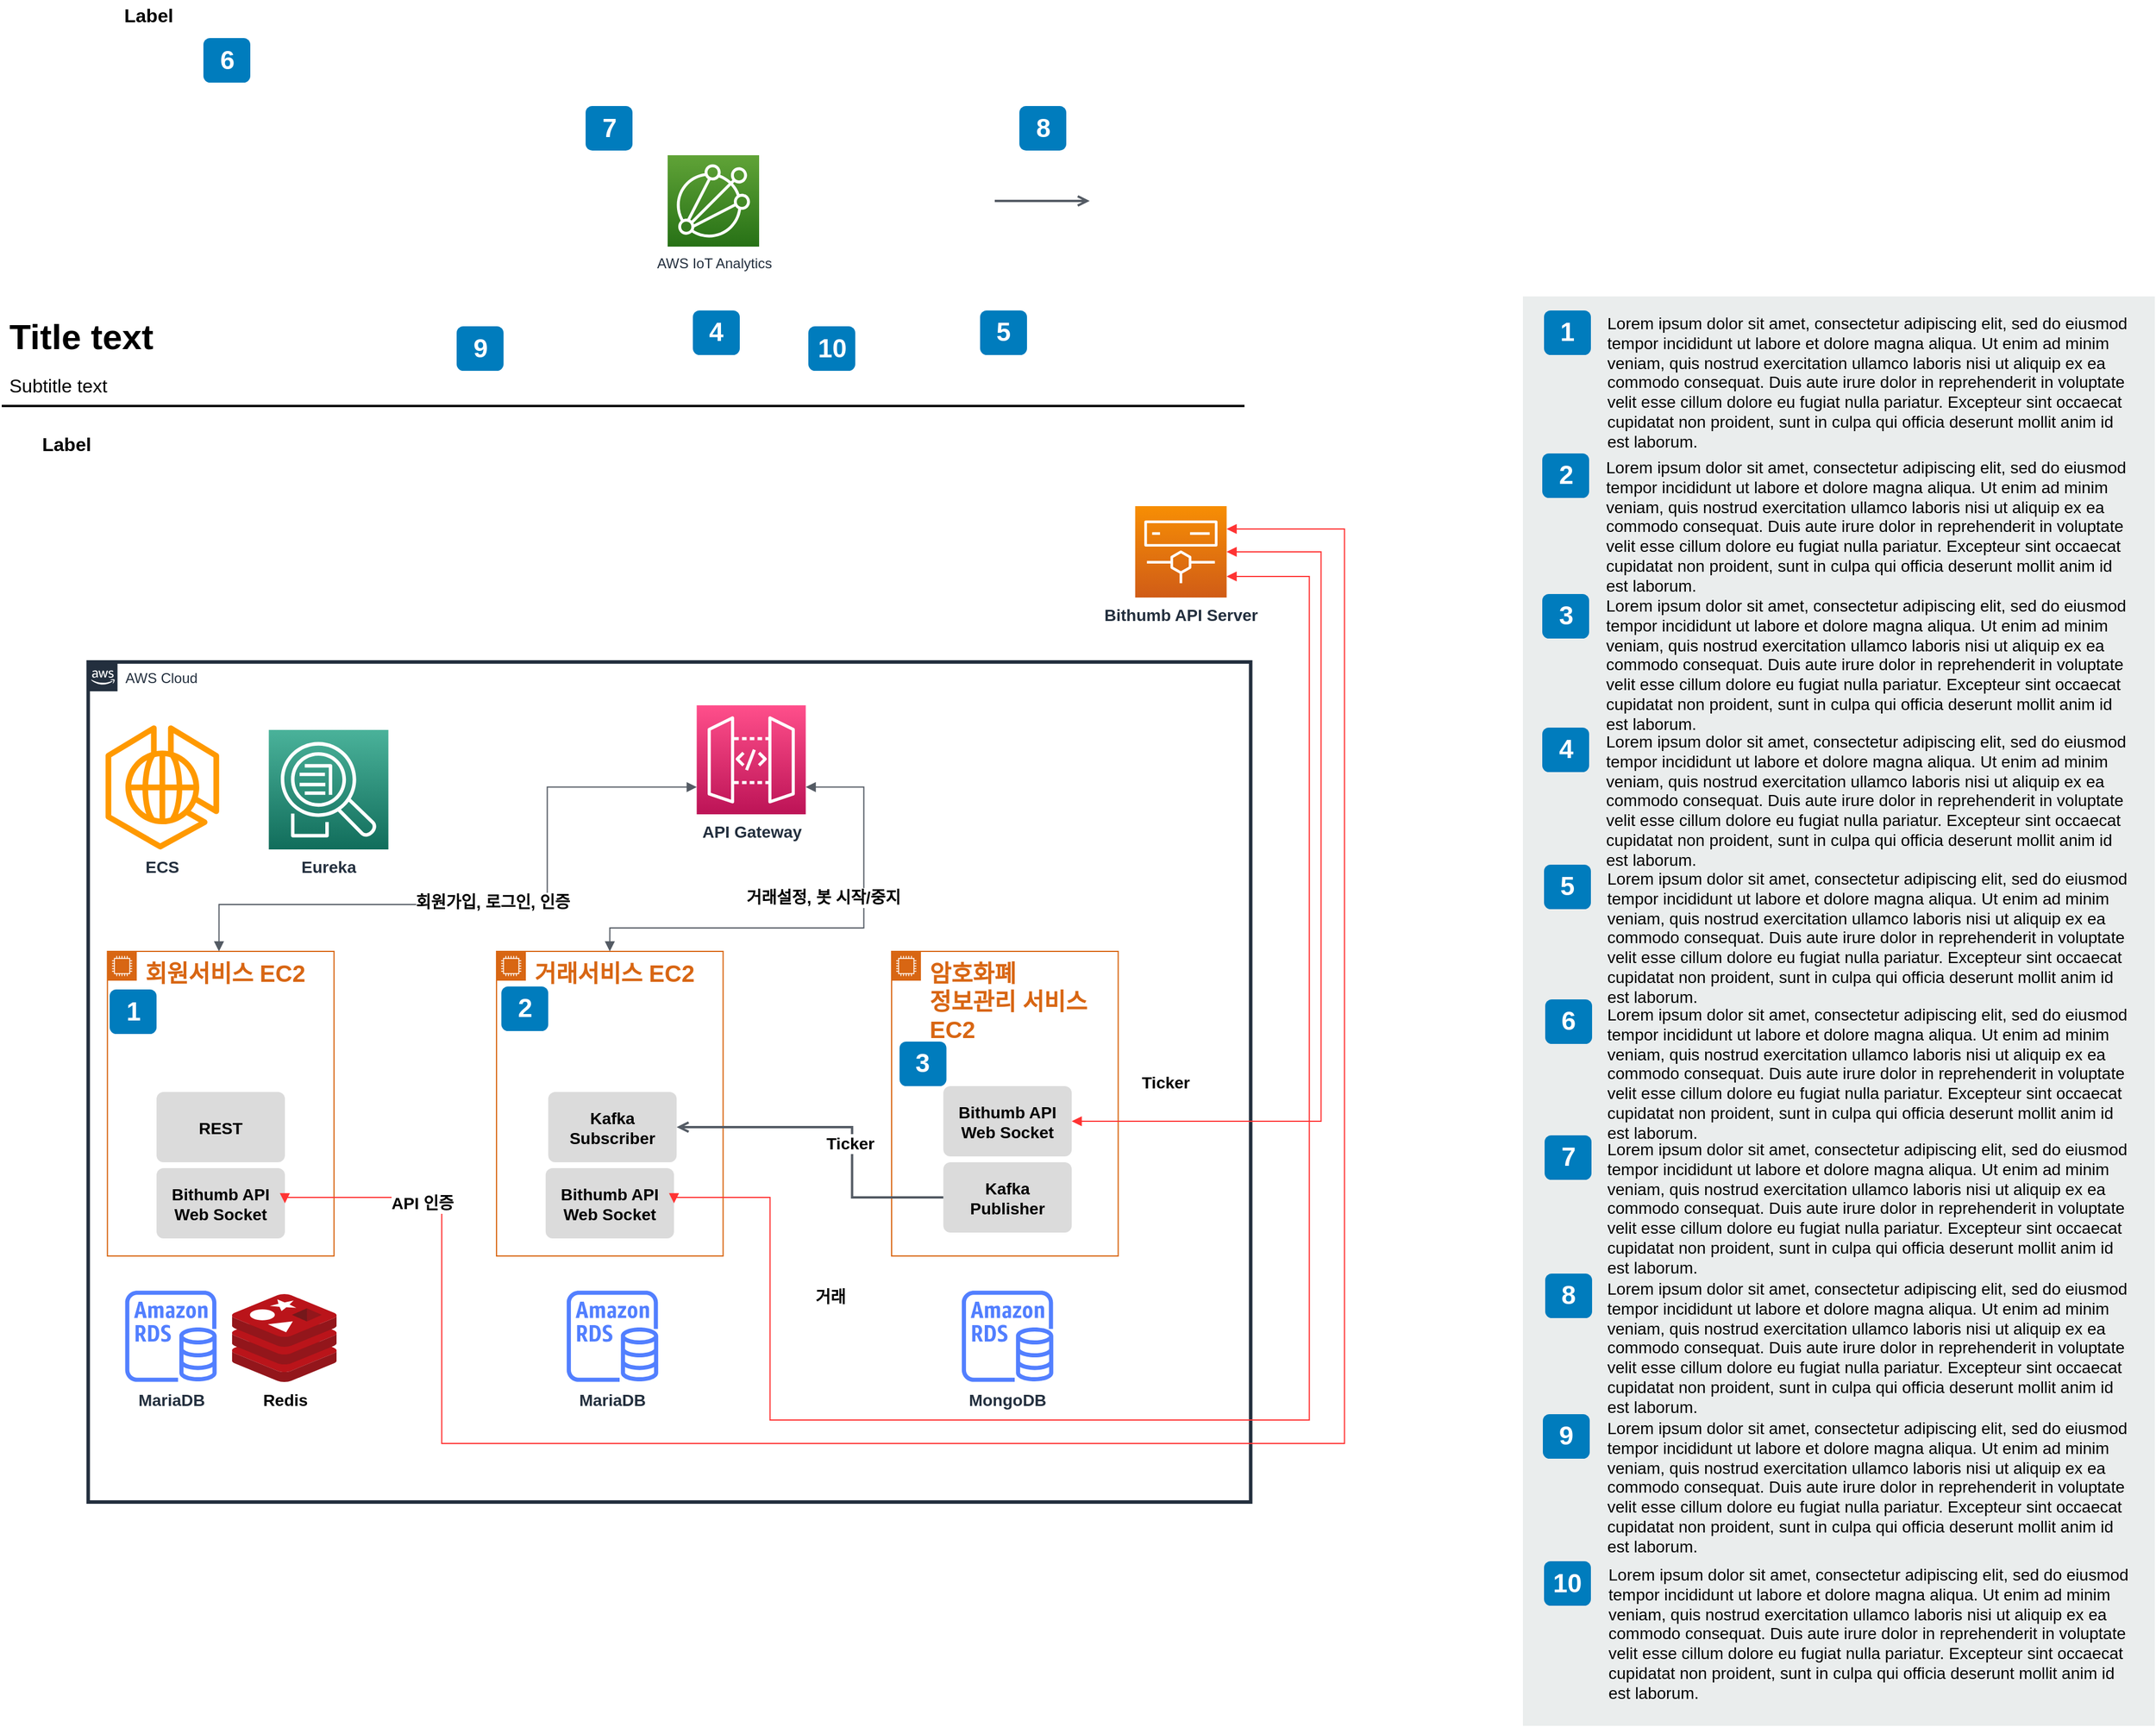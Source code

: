 <mxfile version="15.2.7" type="github">
  <diagram id="Ht1M8jgEwFfnCIfOTk4-" name="Page-1">
    <mxGraphModel dx="1730" dy="1739" grid="1" gridSize="10" guides="1" tooltips="1" connect="1" arrows="1" fold="1" page="1" pageScale="1" pageWidth="1169" pageHeight="827" math="0" shadow="0">
      <root>
        <mxCell id="0" />
        <mxCell id="1" parent="0" />
        <mxCell id="lZyyrw_v1k-XXsasgZWi-5" value="&lt;font style=&quot;font-size: 20px;&quot;&gt;거래서비스 EC2&amp;nbsp;&lt;/font&gt;" style="points=[[0,0],[0.25,0],[0.5,0],[0.75,0],[1,0],[1,0.25],[1,0.5],[1,0.75],[1,1],[0.75,1],[0.5,1],[0.25,1],[0,1],[0,0.75],[0,0.5],[0,0.25]];outlineConnect=0;gradientColor=none;html=1;whiteSpace=wrap;fontSize=20;fontStyle=1;shape=mxgraph.aws4.group;grIcon=mxgraph.aws4.group_ec2_instance_contents;strokeColor=#D86613;fillColor=none;verticalAlign=top;align=left;spacingLeft=30;fontColor=#D86613;dashed=0;" vertex="1" parent="1">
          <mxGeometry x="474.53" y="610" width="193.25" height="260" as="geometry" />
        </mxCell>
        <mxCell id="lZyyrw_v1k-XXsasgZWi-48" value="AWS Cloud" style="points=[[0,0],[0.25,0],[0.5,0],[0.75,0],[1,0],[1,0.25],[1,0.5],[1,0.75],[1,1],[0.75,1],[0.5,1],[0.25,1],[0,1],[0,0.75],[0,0.5],[0,0.25]];outlineConnect=0;gradientColor=none;html=1;whiteSpace=wrap;fontSize=12;fontStyle=0;shape=mxgraph.aws4.group;grIcon=mxgraph.aws4.group_aws_cloud_alt;strokeColor=#232F3E;fillColor=none;verticalAlign=top;align=left;spacingLeft=30;fontColor=#232F3E;dashed=0;strokeWidth=3;" vertex="1" parent="1">
          <mxGeometry x="126.23" y="363" width="991.55" height="717" as="geometry" />
        </mxCell>
        <mxCell id="-QjtrjUzRDEMRZ5MF8oH-22" value="AWS IoT Analytics" style="outlineConnect=0;fontColor=#232F3E;gradientColor=#60A337;gradientDirection=north;fillColor=#277116;strokeColor=#ffffff;dashed=0;verticalLabelPosition=bottom;verticalAlign=top;align=center;html=1;fontSize=12;fontStyle=0;aspect=fixed;shape=mxgraph.aws4.resourceIcon;resIcon=mxgraph.aws4.iot_analytics;" parent="1" vertex="1">
          <mxGeometry x="620.5" y="-69.5" width="78" height="78" as="geometry" />
        </mxCell>
        <mxCell id="-QjtrjUzRDEMRZ5MF8oH-27" value="2" style="rounded=1;whiteSpace=wrap;html=1;fillColor=#007CBD;strokeColor=none;fontColor=#FFFFFF;fontStyle=1;fontSize=22;" parent="1" vertex="1">
          <mxGeometry x="478.65" y="640" width="40" height="38" as="geometry" />
        </mxCell>
        <mxCell id="-QjtrjUzRDEMRZ5MF8oH-29" value="4" style="rounded=1;whiteSpace=wrap;html=1;fillColor=#007CBD;strokeColor=none;fontColor=#FFFFFF;fontStyle=1;fontSize=22;" parent="1" vertex="1">
          <mxGeometry x="642" y="63" width="40" height="38" as="geometry" />
        </mxCell>
        <mxCell id="-QjtrjUzRDEMRZ5MF8oH-30" value="5" style="rounded=1;whiteSpace=wrap;html=1;fillColor=#007CBD;strokeColor=none;fontColor=#FFFFFF;fontStyle=1;fontSize=22;" parent="1" vertex="1">
          <mxGeometry x="887" y="63" width="40" height="38" as="geometry" />
        </mxCell>
        <mxCell id="-QjtrjUzRDEMRZ5MF8oH-31" value="6" style="rounded=1;whiteSpace=wrap;html=1;fillColor=#007CBD;strokeColor=none;fontColor=#FFFFFF;fontStyle=1;fontSize=22;" parent="1" vertex="1">
          <mxGeometry x="224.5" y="-169.5" width="40" height="38" as="geometry" />
        </mxCell>
        <mxCell id="-QjtrjUzRDEMRZ5MF8oH-32" value="7" style="rounded=1;whiteSpace=wrap;html=1;fillColor=#007CBD;strokeColor=none;fontColor=#FFFFFF;fontStyle=1;fontSize=22;" parent="1" vertex="1">
          <mxGeometry x="550.5" y="-111.5" width="40" height="38" as="geometry" />
        </mxCell>
        <mxCell id="-QjtrjUzRDEMRZ5MF8oH-33" value="8" style="rounded=1;whiteSpace=wrap;html=1;fillColor=#007CBD;strokeColor=none;fontColor=#FFFFFF;fontStyle=1;fontSize=22;" parent="1" vertex="1">
          <mxGeometry x="920.5" y="-111.5" width="40" height="38" as="geometry" />
        </mxCell>
        <mxCell id="-QjtrjUzRDEMRZ5MF8oH-34" value="9" style="rounded=1;whiteSpace=wrap;html=1;fillColor=#007CBD;strokeColor=none;fontColor=#FFFFFF;fontStyle=1;fontSize=22;" parent="1" vertex="1">
          <mxGeometry x="440.5" y="76.5" width="40" height="38" as="geometry" />
        </mxCell>
        <mxCell id="-QjtrjUzRDEMRZ5MF8oH-35" value="10" style="rounded=1;whiteSpace=wrap;html=1;fillColor=#007CBD;strokeColor=none;fontColor=#FFFFFF;fontStyle=1;fontSize=22;" parent="1" vertex="1">
          <mxGeometry x="740.5" y="76.5" width="40" height="38" as="geometry" />
        </mxCell>
        <mxCell id="-QjtrjUzRDEMRZ5MF8oH-47" value="Title text" style="text;html=1;resizable=0;points=[];autosize=1;align=left;verticalAlign=top;spacingTop=-4;fontSize=30;fontStyle=1" parent="1" vertex="1">
          <mxGeometry x="56.5" y="64.5" width="130" height="40" as="geometry" />
        </mxCell>
        <mxCell id="-QjtrjUzRDEMRZ5MF8oH-48" value="Subtitle text&lt;br style=&quot;font-size: 16px&quot;&gt;" style="text;html=1;resizable=0;points=[];autosize=1;align=left;verticalAlign=top;spacingTop=-4;fontSize=16;" parent="1" vertex="1">
          <mxGeometry x="56.5" y="114.5" width="100" height="20" as="geometry" />
        </mxCell>
        <mxCell id="-QjtrjUzRDEMRZ5MF8oH-49" value="Label" style="text;html=1;resizable=0;points=[];autosize=1;align=left;verticalAlign=top;spacingTop=-4;fontSize=16;fontStyle=1" parent="1" vertex="1">
          <mxGeometry x="84.5" y="164.5" width="50" height="20" as="geometry" />
        </mxCell>
        <mxCell id="SCVMTBWpLvtzJIhz15lM-1" value="" style="line;strokeWidth=2;html=1;fontSize=14;" parent="1" vertex="1">
          <mxGeometry x="52.5" y="139.5" width="1060" height="10" as="geometry" />
        </mxCell>
        <mxCell id="SCVMTBWpLvtzJIhz15lM-21" value="Label" style="text;html=1;resizable=0;points=[];autosize=1;align=left;verticalAlign=top;spacingTop=-4;fontSize=16;fontStyle=1" parent="1" vertex="1">
          <mxGeometry x="154.5" y="-201.5" width="50" height="20" as="geometry" />
        </mxCell>
        <mxCell id="SCVMTBWpLvtzJIhz15lM-27" value="" style="edgeStyle=orthogonalEdgeStyle;html=1;endArrow=open;elbow=vertical;startArrow=none;endFill=0;strokeColor=#545B64;rounded=0;fontSize=14;strokeWidth=2;" parent="1" edge="1">
          <mxGeometry x="-0.037" y="20" width="100" relative="1" as="geometry">
            <mxPoint x="899.5" y="-30.5" as="sourcePoint" />
            <mxPoint x="980.5" y="-30.5" as="targetPoint" />
            <mxPoint as="offset" />
          </mxGeometry>
        </mxCell>
        <mxCell id="7OVz4w7n9kzEPWy-4BBC-3" value="" style="rounded=0;whiteSpace=wrap;html=1;fillColor=#EAEDED;fontSize=22;fontColor=#FFFFFF;strokeColor=none;labelBackgroundColor=none;" parent="1" vertex="1">
          <mxGeometry x="1350" y="51" width="539" height="1220" as="geometry" />
        </mxCell>
        <mxCell id="7OVz4w7n9kzEPWy-4BBC-4" value="1" style="rounded=1;whiteSpace=wrap;html=1;fillColor=#007CBD;strokeColor=none;fontColor=#FFFFFF;fontStyle=1;fontSize=22;labelBackgroundColor=none;" parent="1" vertex="1">
          <mxGeometry x="1368" y="63" width="40" height="38" as="geometry" />
        </mxCell>
        <mxCell id="7OVz4w7n9kzEPWy-4BBC-5" value="2" style="rounded=1;whiteSpace=wrap;html=1;fillColor=#007CBD;strokeColor=none;fontColor=#FFFFFF;fontStyle=1;fontSize=22;labelBackgroundColor=none;" parent="1" vertex="1">
          <mxGeometry x="1366.5" y="185" width="40" height="38" as="geometry" />
        </mxCell>
        <mxCell id="7OVz4w7n9kzEPWy-4BBC-6" value="3" style="rounded=1;whiteSpace=wrap;html=1;fillColor=#007CBD;strokeColor=none;fontColor=#FFFFFF;fontStyle=1;fontSize=22;labelBackgroundColor=none;" parent="1" vertex="1">
          <mxGeometry x="1366.5" y="305" width="40" height="38" as="geometry" />
        </mxCell>
        <mxCell id="7OVz4w7n9kzEPWy-4BBC-7" value="4" style="rounded=1;whiteSpace=wrap;html=1;fillColor=#007CBD;strokeColor=none;fontColor=#FFFFFF;fontStyle=1;fontSize=22;labelBackgroundColor=none;" parent="1" vertex="1">
          <mxGeometry x="1366.5" y="419" width="40" height="38" as="geometry" />
        </mxCell>
        <mxCell id="7OVz4w7n9kzEPWy-4BBC-8" value="5" style="rounded=1;whiteSpace=wrap;html=1;fillColor=#007CBD;strokeColor=none;fontColor=#FFFFFF;fontStyle=1;fontSize=22;labelBackgroundColor=none;" parent="1" vertex="1">
          <mxGeometry x="1368" y="536" width="40" height="38" as="geometry" />
        </mxCell>
        <mxCell id="7OVz4w7n9kzEPWy-4BBC-9" value="6" style="rounded=1;whiteSpace=wrap;html=1;fillColor=#007CBD;strokeColor=none;fontColor=#FFFFFF;fontStyle=1;fontSize=22;labelBackgroundColor=none;" parent="1" vertex="1">
          <mxGeometry x="1369" y="651" width="40" height="38" as="geometry" />
        </mxCell>
        <mxCell id="7OVz4w7n9kzEPWy-4BBC-10" value="7" style="rounded=1;whiteSpace=wrap;html=1;fillColor=#007CBD;strokeColor=none;fontColor=#FFFFFF;fontStyle=1;fontSize=22;labelBackgroundColor=none;" parent="1" vertex="1">
          <mxGeometry x="1368.5" y="767" width="40" height="38" as="geometry" />
        </mxCell>
        <mxCell id="7OVz4w7n9kzEPWy-4BBC-11" value="8" style="rounded=1;whiteSpace=wrap;html=1;fillColor=#007CBD;strokeColor=none;fontColor=#FFFFFF;fontStyle=1;fontSize=22;labelBackgroundColor=none;" parent="1" vertex="1">
          <mxGeometry x="1369" y="885" width="40" height="38" as="geometry" />
        </mxCell>
        <mxCell id="7OVz4w7n9kzEPWy-4BBC-12" value="9" style="rounded=1;whiteSpace=wrap;html=1;fillColor=#007CBD;strokeColor=none;fontColor=#FFFFFF;fontStyle=1;fontSize=22;labelBackgroundColor=none;" parent="1" vertex="1">
          <mxGeometry x="1367" y="1005" width="40" height="38" as="geometry" />
        </mxCell>
        <mxCell id="7OVz4w7n9kzEPWy-4BBC-13" value="&lt;span&gt;Lorem ipsum dolor sit amet, consectetur adipiscing elit, sed do eiusmod tempor incididunt ut labore et dolore magna aliqua. Ut enim ad minim veniam, quis nostrud exercitation ullamco laboris nisi ut aliquip ex ea commodo consequat. Duis aute irure dolor in reprehenderit in voluptate velit esse cillum dolore eu fugiat nulla pariatur. Excepteur sint occaecat cupidatat non proident, sunt in culpa qui officia deserunt mollit anim id est laborum.&lt;/span&gt;&lt;br&gt;" style="text;html=1;align=left;verticalAlign=top;spacingTop=-4;fontSize=14;labelBackgroundColor=none;whiteSpace=wrap;" parent="1" vertex="1">
          <mxGeometry x="1419.5" y="62.5" width="449" height="118" as="geometry" />
        </mxCell>
        <mxCell id="7OVz4w7n9kzEPWy-4BBC-14" value="&lt;span&gt;Lorem ipsum dolor sit amet, consectetur adipiscing elit, sed do eiusmod tempor incididunt ut labore et dolore magna aliqua. Ut enim ad minim veniam, quis nostrud exercitation ullamco laboris nisi ut aliquip ex ea commodo consequat. Duis aute irure dolor in reprehenderit in voluptate velit esse cillum dolore eu fugiat nulla pariatur. Excepteur sint occaecat cupidatat non proident, sunt in culpa qui officia deserunt mollit anim id est laborum.&lt;/span&gt;&lt;br&gt;" style="text;html=1;align=left;verticalAlign=top;spacingTop=-4;fontSize=14;labelBackgroundColor=none;whiteSpace=wrap;" parent="1" vertex="1">
          <mxGeometry x="1418.5" y="185.5" width="450" height="115" as="geometry" />
        </mxCell>
        <mxCell id="7OVz4w7n9kzEPWy-4BBC-15" value="&lt;span&gt;Lorem ipsum dolor sit amet, consectetur adipiscing elit, sed do eiusmod tempor incididunt ut labore et dolore magna aliqua. Ut enim ad minim veniam, quis nostrud exercitation ullamco laboris nisi ut aliquip ex ea commodo consequat. Duis aute irure dolor in reprehenderit in voluptate velit esse cillum dolore eu fugiat nulla pariatur. Excepteur sint occaecat cupidatat non proident, sunt in culpa qui officia deserunt mollit anim id est laborum.&lt;/span&gt;&lt;br&gt;" style="text;html=1;align=left;verticalAlign=top;spacingTop=-4;fontSize=14;labelBackgroundColor=none;whiteSpace=wrap;" parent="1" vertex="1">
          <mxGeometry x="1418.5" y="303.5" width="450" height="117" as="geometry" />
        </mxCell>
        <mxCell id="7OVz4w7n9kzEPWy-4BBC-16" value="&lt;span&gt;Lorem ipsum dolor sit amet, consectetur adipiscing elit, sed do eiusmod tempor incididunt ut labore et dolore magna aliqua. Ut enim ad minim veniam, quis nostrud exercitation ullamco laboris nisi ut aliquip ex ea commodo consequat. Duis aute irure dolor in reprehenderit in voluptate velit esse cillum dolore eu fugiat nulla pariatur. Excepteur sint occaecat cupidatat non proident, sunt in culpa qui officia deserunt mollit anim id est laborum.&lt;/span&gt;&lt;br&gt;" style="text;html=1;align=left;verticalAlign=top;spacingTop=-4;fontSize=14;labelBackgroundColor=none;whiteSpace=wrap;" parent="1" vertex="1">
          <mxGeometry x="1418.5" y="419.5" width="450" height="121" as="geometry" />
        </mxCell>
        <mxCell id="7OVz4w7n9kzEPWy-4BBC-17" value="&lt;span&gt;Lorem ipsum dolor sit amet, consectetur adipiscing elit, sed do eiusmod tempor incididunt ut labore et dolore magna aliqua. Ut enim ad minim veniam, quis nostrud exercitation ullamco laboris nisi ut aliquip ex ea commodo consequat. Duis aute irure dolor in reprehenderit in voluptate velit esse cillum dolore eu fugiat nulla pariatur. Excepteur sint occaecat cupidatat non proident, sunt in culpa qui officia deserunt mollit anim id est laborum.&lt;/span&gt;&lt;br&gt;" style="text;html=1;align=left;verticalAlign=top;spacingTop=-4;fontSize=14;labelBackgroundColor=none;whiteSpace=wrap;" parent="1" vertex="1">
          <mxGeometry x="1419.5" y="536.5" width="449" height="114" as="geometry" />
        </mxCell>
        <mxCell id="7OVz4w7n9kzEPWy-4BBC-18" value="&lt;span&gt;Lorem ipsum dolor sit amet, consectetur adipiscing elit, sed do eiusmod tempor incididunt ut labore et dolore magna aliqua. Ut enim ad minim veniam, quis nostrud exercitation ullamco laboris nisi ut aliquip ex ea commodo consequat. Duis aute irure dolor in reprehenderit in voluptate velit esse cillum dolore eu fugiat nulla pariatur. Excepteur sint occaecat cupidatat non proident, sunt in culpa qui officia deserunt mollit anim id est laborum.&lt;/span&gt;&lt;br&gt;" style="text;html=1;align=left;verticalAlign=top;spacingTop=-4;fontSize=14;labelBackgroundColor=none;whiteSpace=wrap;" parent="1" vertex="1">
          <mxGeometry x="1419.5" y="652.5" width="450" height="118" as="geometry" />
        </mxCell>
        <mxCell id="7OVz4w7n9kzEPWy-4BBC-19" value="&lt;span&gt;Lorem ipsum dolor sit amet, consectetur adipiscing elit, sed do eiusmod tempor incididunt ut labore et dolore magna aliqua. Ut enim ad minim veniam, quis nostrud exercitation ullamco laboris nisi ut aliquip ex ea commodo consequat. Duis aute irure dolor in reprehenderit in voluptate velit esse cillum dolore eu fugiat nulla pariatur. Excepteur sint occaecat cupidatat non proident, sunt in culpa qui officia deserunt mollit anim id est laborum.&lt;/span&gt;&lt;br&gt;" style="text;html=1;align=left;verticalAlign=top;spacingTop=-4;fontSize=14;labelBackgroundColor=none;whiteSpace=wrap;" parent="1" vertex="1">
          <mxGeometry x="1419.5" y="767.5" width="449" height="113" as="geometry" />
        </mxCell>
        <mxCell id="7OVz4w7n9kzEPWy-4BBC-20" value="&lt;span&gt;Lorem ipsum dolor sit amet, consectetur adipiscing elit, sed do eiusmod tempor incididunt ut labore et dolore magna aliqua. Ut enim ad minim veniam, quis nostrud exercitation ullamco laboris nisi ut aliquip ex ea commodo consequat. Duis aute irure dolor in reprehenderit in voluptate velit esse cillum dolore eu fugiat nulla pariatur. Excepteur sint occaecat cupidatat non proident, sunt in culpa qui officia deserunt mollit anim id est laborum.&lt;/span&gt;&lt;br&gt;" style="text;html=1;align=left;verticalAlign=top;spacingTop=-4;fontSize=14;labelBackgroundColor=none;whiteSpace=wrap;" parent="1" vertex="1">
          <mxGeometry x="1419.5" y="886.5" width="449" height="124" as="geometry" />
        </mxCell>
        <mxCell id="7OVz4w7n9kzEPWy-4BBC-21" value="&lt;span&gt;Lorem ipsum dolor sit amet, consectetur adipiscing elit, sed do eiusmod tempor incididunt ut labore et dolore magna aliqua. Ut enim ad minim veniam, quis nostrud exercitation ullamco laboris nisi ut aliquip ex ea commodo consequat. Duis aute irure dolor in reprehenderit in voluptate velit esse cillum dolore eu fugiat nulla pariatur. Excepteur sint occaecat cupidatat non proident, sunt in culpa qui officia deserunt mollit anim id est laborum.&lt;/span&gt;&lt;br&gt;" style="text;html=1;align=left;verticalAlign=top;spacingTop=-4;fontSize=14;labelBackgroundColor=none;whiteSpace=wrap;" parent="1" vertex="1">
          <mxGeometry x="1419.5" y="1005.5" width="449" height="115" as="geometry" />
        </mxCell>
        <mxCell id="7OVz4w7n9kzEPWy-4BBC-22" value="10" style="rounded=1;whiteSpace=wrap;html=1;fillColor=#007CBD;strokeColor=none;fontColor=#FFFFFF;fontStyle=1;fontSize=22;labelBackgroundColor=none;" parent="1" vertex="1">
          <mxGeometry x="1368" y="1130.5" width="40" height="38" as="geometry" />
        </mxCell>
        <mxCell id="7OVz4w7n9kzEPWy-4BBC-23" value="&lt;span&gt;Lorem ipsum dolor sit amet, consectetur adipiscing elit, sed do eiusmod tempor incididunt ut labore et dolore magna aliqua. Ut enim ad minim veniam, quis nostrud exercitation ullamco laboris nisi ut aliquip ex ea commodo consequat. Duis aute irure dolor in reprehenderit in voluptate velit esse cillum dolore eu fugiat nulla pariatur. Excepteur sint occaecat cupidatat non proident, sunt in culpa qui officia deserunt mollit anim id est laborum.&lt;/span&gt;&lt;br&gt;" style="text;html=1;align=left;verticalAlign=top;spacingTop=-4;fontSize=14;labelBackgroundColor=none;whiteSpace=wrap;" parent="1" vertex="1">
          <mxGeometry x="1420.5" y="1131" width="449" height="115" as="geometry" />
        </mxCell>
        <mxCell id="lZyyrw_v1k-XXsasgZWi-6" value="MariaDB" style="sketch=0;outlineConnect=0;fontColor=#232F3E;gradientColor=none;fillColor=#527FFF;strokeColor=none;dashed=0;verticalLabelPosition=bottom;verticalAlign=top;align=center;html=1;fontSize=14;fontStyle=1;aspect=fixed;pointerEvents=1;shape=mxgraph.aws4.rds_instance;" vertex="1" parent="1">
          <mxGeometry x="534.4" y="899.5" width="78" height="78" as="geometry" />
        </mxCell>
        <mxCell id="lZyyrw_v1k-XXsasgZWi-8" value="Bithumb API&#xa;Web Socket" style="rounded=1;arcSize=10;strokeColor=none;fillColor=#DBDBDB;gradientColor=none;fontStyle=1;fontSize=14;" vertex="1" parent="1">
          <mxGeometry x="516.4" y="795" width="109.5" height="60" as="geometry" />
        </mxCell>
        <mxCell id="lZyyrw_v1k-XXsasgZWi-13" value="Kafka&#xa;Subscriber" style="rounded=1;arcSize=10;strokeColor=none;fillColor=#DBDBDB;gradientColor=none;fontStyle=1;fontSize=14;" vertex="1" parent="1">
          <mxGeometry x="518.65" y="730" width="109.5" height="60" as="geometry" />
        </mxCell>
        <mxCell id="lZyyrw_v1k-XXsasgZWi-14" value="&lt;b&gt;&lt;font style=&quot;font-size: 14px&quot;&gt;ECS&lt;/font&gt;&lt;/b&gt;" style="sketch=0;outlineConnect=0;fontColor=#232F3E;gradientColor=none;fillColor=#FF9900;strokeColor=none;dashed=0;verticalLabelPosition=bottom;verticalAlign=top;align=center;html=1;fontSize=12;fontStyle=0;aspect=fixed;pointerEvents=1;shape=mxgraph.aws4.ecs_anywhere;" vertex="1" parent="1">
          <mxGeometry x="140.9" y="417" width="97.16" height="106" as="geometry" />
        </mxCell>
        <mxCell id="lZyyrw_v1k-XXsasgZWi-15" value="&lt;font style=&quot;font-size: 20px&quot;&gt;암호화폐&lt;br&gt;정보관리 서비스 EC2&amp;nbsp;&lt;/font&gt;" style="points=[[0,0],[0.25,0],[0.5,0],[0.75,0],[1,0],[1,0.25],[1,0.5],[1,0.75],[1,1],[0.75,1],[0.5,1],[0.25,1],[0,1],[0,0.75],[0,0.5],[0,0.25]];outlineConnect=0;gradientColor=none;html=1;whiteSpace=wrap;fontSize=20;fontStyle=1;shape=mxgraph.aws4.group;grIcon=mxgraph.aws4.group_ec2_instance_contents;strokeColor=#D86613;fillColor=none;verticalAlign=top;align=left;spacingLeft=30;fontColor=#D86613;dashed=0;" vertex="1" parent="1">
          <mxGeometry x="811.53" y="610" width="193.25" height="260" as="geometry" />
        </mxCell>
        <mxCell id="lZyyrw_v1k-XXsasgZWi-16" value="MongoDB" style="sketch=0;outlineConnect=0;fontColor=#232F3E;gradientColor=none;fillColor=#527FFF;strokeColor=none;dashed=0;verticalLabelPosition=bottom;verticalAlign=top;align=center;html=1;fontSize=14;fontStyle=1;aspect=fixed;pointerEvents=1;shape=mxgraph.aws4.rds_instance;" vertex="1" parent="1">
          <mxGeometry x="871.4" y="899.5" width="78" height="78" as="geometry" />
        </mxCell>
        <mxCell id="lZyyrw_v1k-XXsasgZWi-17" value="Bithumb API&#xa;Web Socket" style="rounded=1;arcSize=10;strokeColor=none;fillColor=#DBDBDB;gradientColor=none;fontStyle=1;fontSize=14;" vertex="1" parent="1">
          <mxGeometry x="855.65" y="725" width="109.5" height="60" as="geometry" />
        </mxCell>
        <mxCell id="lZyyrw_v1k-XXsasgZWi-18" value="Kafka&#xa;Publisher" style="rounded=1;arcSize=10;strokeColor=none;fillColor=#DBDBDB;gradientColor=none;fontStyle=1;fontSize=14;" vertex="1" parent="1">
          <mxGeometry x="855.65" y="790" width="109.5" height="60" as="geometry" />
        </mxCell>
        <mxCell id="lZyyrw_v1k-XXsasgZWi-19" value="" style="edgeStyle=orthogonalEdgeStyle;html=1;endArrow=open;elbow=vertical;startArrow=none;endFill=0;strokeColor=#545B64;rounded=0;fontSize=14;strokeWidth=2;exitX=0;exitY=0.5;exitDx=0;exitDy=0;fontStyle=0" edge="1" parent="1" source="lZyyrw_v1k-XXsasgZWi-18" target="lZyyrw_v1k-XXsasgZWi-13">
          <mxGeometry x="0.016" y="133" width="100" relative="1" as="geometry">
            <mxPoint x="711.28" y="480.0" as="sourcePoint" />
            <mxPoint x="981.28" y="480.0" as="targetPoint" />
            <mxPoint x="-1" as="offset" />
            <Array as="points">
              <mxPoint x="777.78" y="820" />
              <mxPoint x="777.78" y="760" />
            </Array>
          </mxGeometry>
        </mxCell>
        <mxCell id="lZyyrw_v1k-XXsasgZWi-25" value="Ticker" style="edgeLabel;html=1;align=center;verticalAlign=middle;resizable=0;points=[];fontSize=14;fontStyle=1" vertex="1" connectable="0" parent="lZyyrw_v1k-XXsasgZWi-19">
          <mxGeometry x="-0.133" y="2" relative="1" as="geometry">
            <mxPoint as="offset" />
          </mxGeometry>
        </mxCell>
        <mxCell id="lZyyrw_v1k-XXsasgZWi-21" value="Bithumb API Server" style="sketch=0;points=[[0,0,0],[0.25,0,0],[0.5,0,0],[0.75,0,0],[1,0,0],[0,1,0],[0.25,1,0],[0.5,1,0],[0.75,1,0],[1,1,0],[0,0.25,0],[0,0.5,0],[0,0.75,0],[1,0.25,0],[1,0.5,0],[1,0.75,0]];outlineConnect=0;fontColor=#232F3E;gradientColor=#F78E04;gradientDirection=north;fillColor=#D05C17;strokeColor=#ffffff;dashed=0;verticalLabelPosition=bottom;verticalAlign=top;align=center;html=1;fontSize=14;fontStyle=1;aspect=fixed;shape=mxgraph.aws4.resourceIcon;resIcon=mxgraph.aws4.elemental;" vertex="1" parent="1">
          <mxGeometry x="1019.28" y="230" width="78" height="78" as="geometry" />
        </mxCell>
        <mxCell id="lZyyrw_v1k-XXsasgZWi-23" value="" style="edgeStyle=orthogonalEdgeStyle;html=1;endArrow=block;elbow=vertical;startArrow=block;startFill=1;endFill=1;strokeColor=#FF3333;rounded=0;fontSize=14;entryX=1;entryY=0.5;entryDx=0;entryDy=0;entryPerimeter=0;exitX=1;exitY=0.5;exitDx=0;exitDy=0;" edge="1" parent="1" source="lZyyrw_v1k-XXsasgZWi-17" target="lZyyrw_v1k-XXsasgZWi-21">
          <mxGeometry width="100" relative="1" as="geometry">
            <mxPoint x="1067.78" y="610" as="sourcePoint" />
            <mxPoint x="1167.78" y="610" as="targetPoint" />
            <Array as="points">
              <mxPoint x="1177.78" y="755" />
              <mxPoint x="1177.78" y="269" />
            </Array>
          </mxGeometry>
        </mxCell>
        <mxCell id="lZyyrw_v1k-XXsasgZWi-29" value="Ticker" style="edgeLabel;html=1;align=center;verticalAlign=middle;resizable=0;points=[];fontSize=14;fontStyle=1" vertex="1" connectable="0" parent="lZyyrw_v1k-XXsasgZWi-23">
          <mxGeometry x="-0.057" y="4" relative="1" as="geometry">
            <mxPoint x="-129" y="122" as="offset" />
          </mxGeometry>
        </mxCell>
        <mxCell id="lZyyrw_v1k-XXsasgZWi-24" value="" style="edgeStyle=orthogonalEdgeStyle;html=1;endArrow=block;elbow=vertical;startArrow=block;startFill=1;endFill=1;strokeColor=#FF3333;rounded=0;fontSize=14;exitX=1;exitY=0.5;exitDx=0;exitDy=0;" edge="1" parent="1" source="lZyyrw_v1k-XXsasgZWi-8" target="lZyyrw_v1k-XXsasgZWi-21">
          <mxGeometry width="100" relative="1" as="geometry">
            <mxPoint x="972.9" y="732" as="sourcePoint" />
            <mxPoint x="1147.78" y="290" as="targetPoint" />
            <Array as="points">
              <mxPoint x="625.78" y="820" />
              <mxPoint x="707.78" y="820" />
              <mxPoint x="707.78" y="1010" />
              <mxPoint x="1167.78" y="1010" />
              <mxPoint x="1167.78" y="290" />
            </Array>
          </mxGeometry>
        </mxCell>
        <mxCell id="lZyyrw_v1k-XXsasgZWi-30" value="거래" style="edgeLabel;html=1;align=center;verticalAlign=middle;resizable=0;points=[];fontSize=14;fontStyle=1" vertex="1" connectable="0" parent="lZyyrw_v1k-XXsasgZWi-24">
          <mxGeometry x="-0.005" y="2" relative="1" as="geometry">
            <mxPoint x="-407" y="-82" as="offset" />
          </mxGeometry>
        </mxCell>
        <mxCell id="lZyyrw_v1k-XXsasgZWi-31" value="&lt;font style=&quot;font-size: 20px&quot;&gt;회원서비스 EC2&amp;nbsp;&lt;/font&gt;" style="points=[[0,0],[0.25,0],[0.5,0],[0.75,0],[1,0],[1,0.25],[1,0.5],[1,0.75],[1,1],[0.75,1],[0.5,1],[0.25,1],[0,1],[0,0.75],[0,0.5],[0,0.25]];outlineConnect=0;gradientColor=none;html=1;whiteSpace=wrap;fontSize=20;fontStyle=1;shape=mxgraph.aws4.group;grIcon=mxgraph.aws4.group_ec2_instance_contents;strokeColor=#D86613;fillColor=none;verticalAlign=top;align=left;spacingLeft=30;fontColor=#D86613;dashed=0;" vertex="1" parent="1">
          <mxGeometry x="142.65" y="610" width="193.25" height="260" as="geometry" />
        </mxCell>
        <mxCell id="lZyyrw_v1k-XXsasgZWi-32" value="MariaDB" style="sketch=0;outlineConnect=0;fontColor=#232F3E;gradientColor=none;fillColor=#527FFF;strokeColor=none;dashed=0;verticalLabelPosition=bottom;verticalAlign=top;align=center;html=1;fontSize=14;fontStyle=1;aspect=fixed;pointerEvents=1;shape=mxgraph.aws4.rds_instance;" vertex="1" parent="1">
          <mxGeometry x="157.78" y="899.5" width="78" height="78" as="geometry" />
        </mxCell>
        <mxCell id="lZyyrw_v1k-XXsasgZWi-33" value="Bithumb API&#xa;Web Socket" style="rounded=1;arcSize=10;strokeColor=none;fillColor=#DBDBDB;gradientColor=none;fontStyle=1;fontSize=14;" vertex="1" parent="1">
          <mxGeometry x="184.53" y="795" width="109.5" height="60" as="geometry" />
        </mxCell>
        <mxCell id="lZyyrw_v1k-XXsasgZWi-35" value="Redis" style="sketch=0;aspect=fixed;html=1;points=[];align=center;image;fontSize=14;image=img/lib/mscae/Cache_Redis_Product.svg;fontStyle=1" vertex="1" parent="1">
          <mxGeometry x="248.86" y="902.5" width="89.29" height="75" as="geometry" />
        </mxCell>
        <mxCell id="lZyyrw_v1k-XXsasgZWi-41" value="" style="edgeStyle=orthogonalEdgeStyle;html=1;endArrow=block;elbow=vertical;startArrow=block;startFill=1;endFill=1;strokeColor=#FF3333;rounded=0;fontSize=14;entryX=1;entryY=0.25;entryDx=0;entryDy=0;entryPerimeter=0;exitX=1;exitY=0.5;exitDx=0;exitDy=0;" edge="1" parent="1" source="lZyyrw_v1k-XXsasgZWi-33" target="lZyyrw_v1k-XXsasgZWi-21">
          <mxGeometry width="100" relative="1" as="geometry">
            <mxPoint x="304.28" y="777" as="sourcePoint" />
            <mxPoint x="732.66" y="564" as="targetPoint" />
            <Array as="points">
              <mxPoint x="427.78" y="820" />
              <mxPoint x="427.78" y="1030" />
              <mxPoint x="1197.78" y="1030" />
              <mxPoint x="1197.78" y="250" />
            </Array>
          </mxGeometry>
        </mxCell>
        <mxCell id="lZyyrw_v1k-XXsasgZWi-42" value="API 인증" style="edgeLabel;html=1;align=center;verticalAlign=middle;resizable=0;points=[];fontSize=14;fontStyle=1" vertex="1" connectable="0" parent="lZyyrw_v1k-XXsasgZWi-41">
          <mxGeometry x="-0.005" y="2" relative="1" as="geometry">
            <mxPoint x="-663" y="-203" as="offset" />
          </mxGeometry>
        </mxCell>
        <mxCell id="lZyyrw_v1k-XXsasgZWi-45" value="REST" style="rounded=1;arcSize=10;strokeColor=none;fillColor=#DBDBDB;gradientColor=none;fontStyle=1;fontSize=14;" vertex="1" parent="1">
          <mxGeometry x="184.53" y="730" width="109.5" height="60" as="geometry" />
        </mxCell>
        <mxCell id="lZyyrw_v1k-XXsasgZWi-46" value="&lt;font style=&quot;font-size: 14px&quot;&gt;&lt;b&gt;Eureka&lt;/b&gt;&lt;/font&gt;" style="sketch=0;points=[[0,0,0],[0.25,0,0],[0.5,0,0],[0.75,0,0],[1,0,0],[0,1,0],[0.25,1,0],[0.5,1,0],[0.75,1,0],[1,1,0],[0,0.25,0],[0,0.5,0],[0,0.75,0],[1,0.25,0],[1,0.5,0],[1,0.75,0]];outlineConnect=0;fontColor=#232F3E;gradientColor=#4AB29A;gradientDirection=north;fillColor=#116D5B;strokeColor=#ffffff;dashed=0;verticalLabelPosition=bottom;verticalAlign=top;align=center;html=1;fontSize=12;fontStyle=0;aspect=fixed;shape=mxgraph.aws4.resourceIcon;resIcon=mxgraph.aws4.application_discovery_service;" vertex="1" parent="1">
          <mxGeometry x="280.28" y="421" width="102" height="102" as="geometry" />
        </mxCell>
        <mxCell id="lZyyrw_v1k-XXsasgZWi-49" value="API Gateway" style="sketch=0;points=[[0,0,0],[0.25,0,0],[0.5,0,0],[0.75,0,0],[1,0,0],[0,1,0],[0.25,1,0],[0.5,1,0],[0.75,1,0],[1,1,0],[0,0.25,0],[0,0.5,0],[0,0.75,0],[1,0.25,0],[1,0.5,0],[1,0.75,0]];outlineConnect=0;fontColor=#232F3E;gradientColor=#FF4F8B;gradientDirection=north;fillColor=#BC1356;strokeColor=#ffffff;dashed=0;verticalLabelPosition=bottom;verticalAlign=top;align=center;html=1;fontSize=14;fontStyle=1;aspect=fixed;shape=mxgraph.aws4.resourceIcon;resIcon=mxgraph.aws4.api_gateway;" vertex="1" parent="1">
          <mxGeometry x="645.28" y="400" width="93" height="93" as="geometry" />
        </mxCell>
        <mxCell id="lZyyrw_v1k-XXsasgZWi-51" value="" style="edgeStyle=orthogonalEdgeStyle;html=1;endArrow=block;elbow=vertical;startArrow=block;startFill=1;endFill=1;strokeColor=#545B64;rounded=0;fontSize=14;entryX=0;entryY=0.75;entryDx=0;entryDy=0;entryPerimeter=0;" edge="1" parent="1" target="lZyyrw_v1k-XXsasgZWi-49">
          <mxGeometry width="100" relative="1" as="geometry">
            <mxPoint x="237.78" y="610" as="sourcePoint" />
            <mxPoint x="597.41" y="560" as="targetPoint" />
            <Array as="points">
              <mxPoint x="237.78" y="570" />
              <mxPoint x="517.78" y="570" />
              <mxPoint x="517.78" y="470" />
            </Array>
          </mxGeometry>
        </mxCell>
        <mxCell id="lZyyrw_v1k-XXsasgZWi-52" value="회원가입, 로그인, 인증" style="edgeLabel;html=1;align=center;verticalAlign=middle;resizable=0;points=[];fontSize=14;fontStyle=1" vertex="1" connectable="0" parent="lZyyrw_v1k-XXsasgZWi-51">
          <mxGeometry x="-0.005" y="2" relative="1" as="geometry">
            <mxPoint as="offset" />
          </mxGeometry>
        </mxCell>
        <mxCell id="lZyyrw_v1k-XXsasgZWi-53" value="" style="edgeStyle=orthogonalEdgeStyle;html=1;endArrow=block;elbow=vertical;startArrow=block;startFill=1;endFill=1;strokeColor=#545B64;rounded=0;fontSize=14;entryX=1;entryY=0.75;entryDx=0;entryDy=0;entryPerimeter=0;exitX=0.5;exitY=0;exitDx=0;exitDy=0;" edge="1" parent="1" source="lZyyrw_v1k-XXsasgZWi-5" target="lZyyrw_v1k-XXsasgZWi-49">
          <mxGeometry width="100" relative="1" as="geometry">
            <mxPoint x="247.78" y="620" as="sourcePoint" />
            <mxPoint x="558.28" y="505.25" as="targetPoint" />
            <Array as="points">
              <mxPoint x="570.78" y="590" />
              <mxPoint x="787.78" y="590" />
              <mxPoint x="787.78" y="470" />
            </Array>
          </mxGeometry>
        </mxCell>
        <mxCell id="lZyyrw_v1k-XXsasgZWi-54" value="거래설정, 봇 시작/중지" style="edgeLabel;html=1;align=center;verticalAlign=middle;resizable=0;points=[];fontSize=14;fontStyle=1" vertex="1" connectable="0" parent="lZyyrw_v1k-XXsasgZWi-53">
          <mxGeometry x="-0.005" y="2" relative="1" as="geometry">
            <mxPoint y="-24" as="offset" />
          </mxGeometry>
        </mxCell>
        <mxCell id="lZyyrw_v1k-XXsasgZWi-61" value="1" style="rounded=1;whiteSpace=wrap;html=1;fillColor=#007CBD;strokeColor=none;fontColor=#FFFFFF;fontStyle=1;fontSize=22;" vertex="1" parent="1">
          <mxGeometry x="144.53" y="642.5" width="40" height="38" as="geometry" />
        </mxCell>
        <mxCell id="lZyyrw_v1k-XXsasgZWi-62" value="3" style="rounded=1;whiteSpace=wrap;html=1;fillColor=#007CBD;strokeColor=none;fontColor=#FFFFFF;fontStyle=1;fontSize=22;" vertex="1" parent="1">
          <mxGeometry x="818.28" y="687" width="40" height="38" as="geometry" />
        </mxCell>
      </root>
    </mxGraphModel>
  </diagram>
</mxfile>
